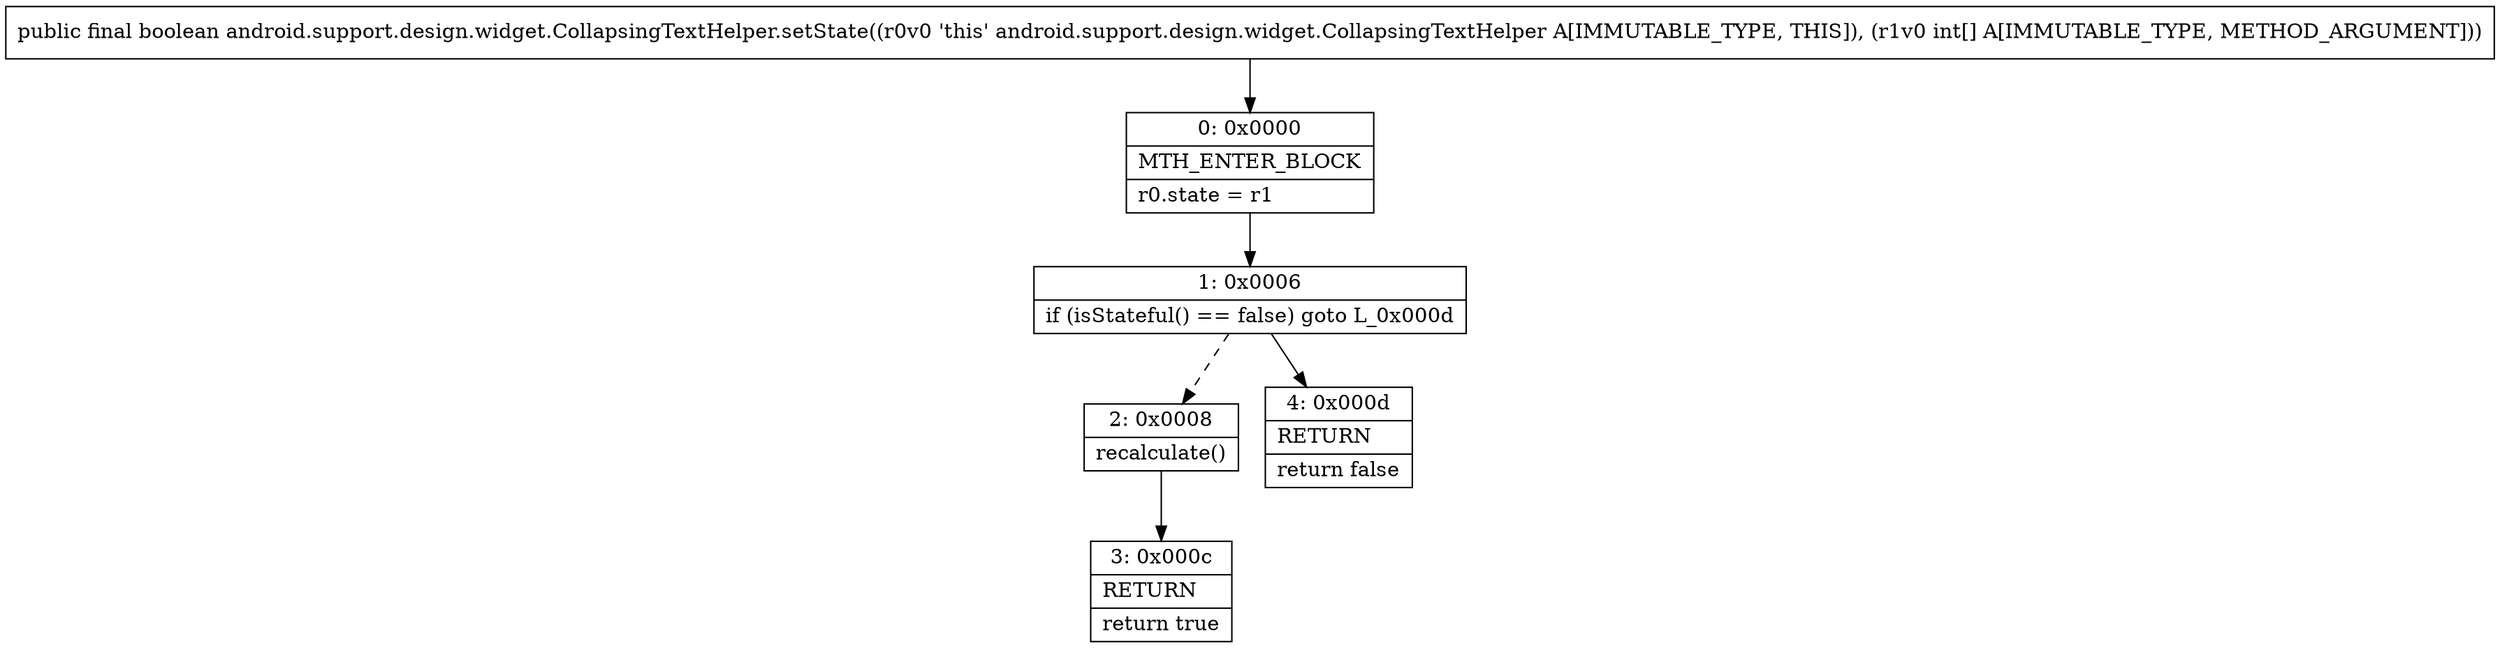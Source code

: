 digraph "CFG forandroid.support.design.widget.CollapsingTextHelper.setState([I)Z" {
Node_0 [shape=record,label="{0\:\ 0x0000|MTH_ENTER_BLOCK\l|r0.state = r1\l}"];
Node_1 [shape=record,label="{1\:\ 0x0006|if (isStateful() == false) goto L_0x000d\l}"];
Node_2 [shape=record,label="{2\:\ 0x0008|recalculate()\l}"];
Node_3 [shape=record,label="{3\:\ 0x000c|RETURN\l|return true\l}"];
Node_4 [shape=record,label="{4\:\ 0x000d|RETURN\l|return false\l}"];
MethodNode[shape=record,label="{public final boolean android.support.design.widget.CollapsingTextHelper.setState((r0v0 'this' android.support.design.widget.CollapsingTextHelper A[IMMUTABLE_TYPE, THIS]), (r1v0 int[] A[IMMUTABLE_TYPE, METHOD_ARGUMENT])) }"];
MethodNode -> Node_0;
Node_0 -> Node_1;
Node_1 -> Node_2[style=dashed];
Node_1 -> Node_4;
Node_2 -> Node_3;
}

